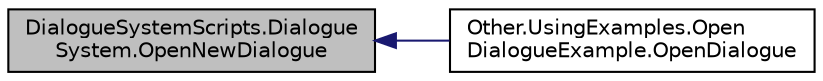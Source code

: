 digraph "DialogueSystemScripts.DialogueSystem.OpenNewDialogue"
{
  edge [fontname="Helvetica",fontsize="10",labelfontname="Helvetica",labelfontsize="10"];
  node [fontname="Helvetica",fontsize="10",shape=record];
  rankdir="LR";
  Node16 [label="DialogueSystemScripts.Dialogue\lSystem.OpenNewDialogue",height=0.2,width=0.4,color="black", fillcolor="grey75", style="filled", fontcolor="black"];
  Node16 -> Node17 [dir="back",color="midnightblue",fontsize="10",style="solid",fontname="Helvetica"];
  Node17 [label="Other.UsingExamples.Open\lDialogueExample.OpenDialogue",height=0.2,width=0.4,color="black", fillcolor="white", style="filled",URL="$class_other_1_1_using_examples_1_1_open_dialogue_example.html#aed9a37d0d5db1a3c2a823c57d6b9e057",tooltip="Метод, открывающий новый диалог в DialogueSystem. "];
}
